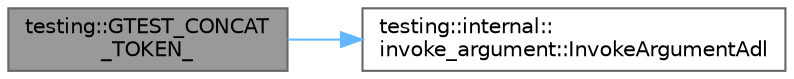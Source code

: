 digraph "testing::GTEST_CONCAT_TOKEN_"
{
 // LATEX_PDF_SIZE
  bgcolor="transparent";
  edge [fontname=Helvetica,fontsize=10,labelfontname=Helvetica,labelfontsize=10];
  node [fontname=Helvetica,fontsize=10,shape=box,height=0.2,width=0.4];
  rankdir="LR";
  Node1 [id="Node000001",label="testing::GTEST_CONCAT\l_TOKEN_",height=0.2,width=0.4,color="gray40", fillcolor="grey60", style="filled", fontcolor="black",tooltip=" "];
  Node1 -> Node2 [id="edge1_Node000001_Node000002",color="steelblue1",style="solid",tooltip=" "];
  Node2 [id="Node000002",label="testing::internal::\linvoke_argument::InvokeArgumentAdl",height=0.2,width=0.4,color="grey40", fillcolor="white", style="filled",URL="$namespacetesting_1_1internal_1_1invoke__argument.html#a003f0228357c54422037bd3b448b355a",tooltip=" "];
}
